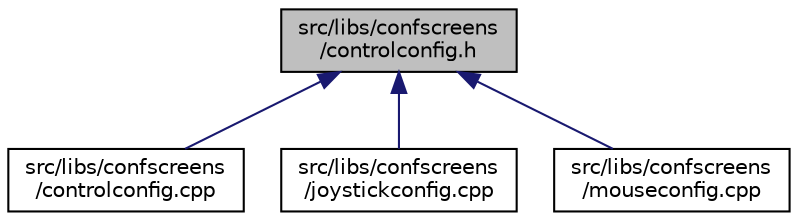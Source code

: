 digraph "src/libs/confscreens/controlconfig.h"
{
  edge [fontname="Helvetica",fontsize="10",labelfontname="Helvetica",labelfontsize="10"];
  node [fontname="Helvetica",fontsize="10",shape=record];
  Node1 [label="src/libs/confscreens\l/controlconfig.h",height=0.2,width=0.4,color="black", fillcolor="grey75", style="filled", fontcolor="black"];
  Node1 -> Node2 [dir="back",color="midnightblue",fontsize="10",style="solid",fontname="Helvetica"];
  Node2 [label="src/libs/confscreens\l/controlconfig.cpp",height=0.2,width=0.4,color="black", fillcolor="white", style="filled",URL="$controlconfig_8cpp.html"];
  Node1 -> Node3 [dir="back",color="midnightblue",fontsize="10",style="solid",fontname="Helvetica"];
  Node3 [label="src/libs/confscreens\l/joystickconfig.cpp",height=0.2,width=0.4,color="black", fillcolor="white", style="filled",URL="$joystickconfig_8cpp.html"];
  Node1 -> Node4 [dir="back",color="midnightblue",fontsize="10",style="solid",fontname="Helvetica"];
  Node4 [label="src/libs/confscreens\l/mouseconfig.cpp",height=0.2,width=0.4,color="black", fillcolor="white", style="filled",URL="$mouseconfig_8cpp.html"];
}
